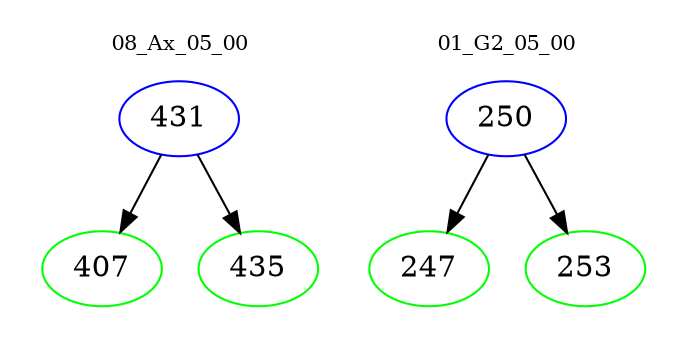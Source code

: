 digraph{
subgraph cluster_0 {
color = white
label = "08_Ax_05_00";
fontsize=10;
T0_431 [label="431", color="blue"]
T0_431 -> T0_407 [color="black"]
T0_407 [label="407", color="green"]
T0_431 -> T0_435 [color="black"]
T0_435 [label="435", color="green"]
}
subgraph cluster_1 {
color = white
label = "01_G2_05_00";
fontsize=10;
T1_250 [label="250", color="blue"]
T1_250 -> T1_247 [color="black"]
T1_247 [label="247", color="green"]
T1_250 -> T1_253 [color="black"]
T1_253 [label="253", color="green"]
}
}
